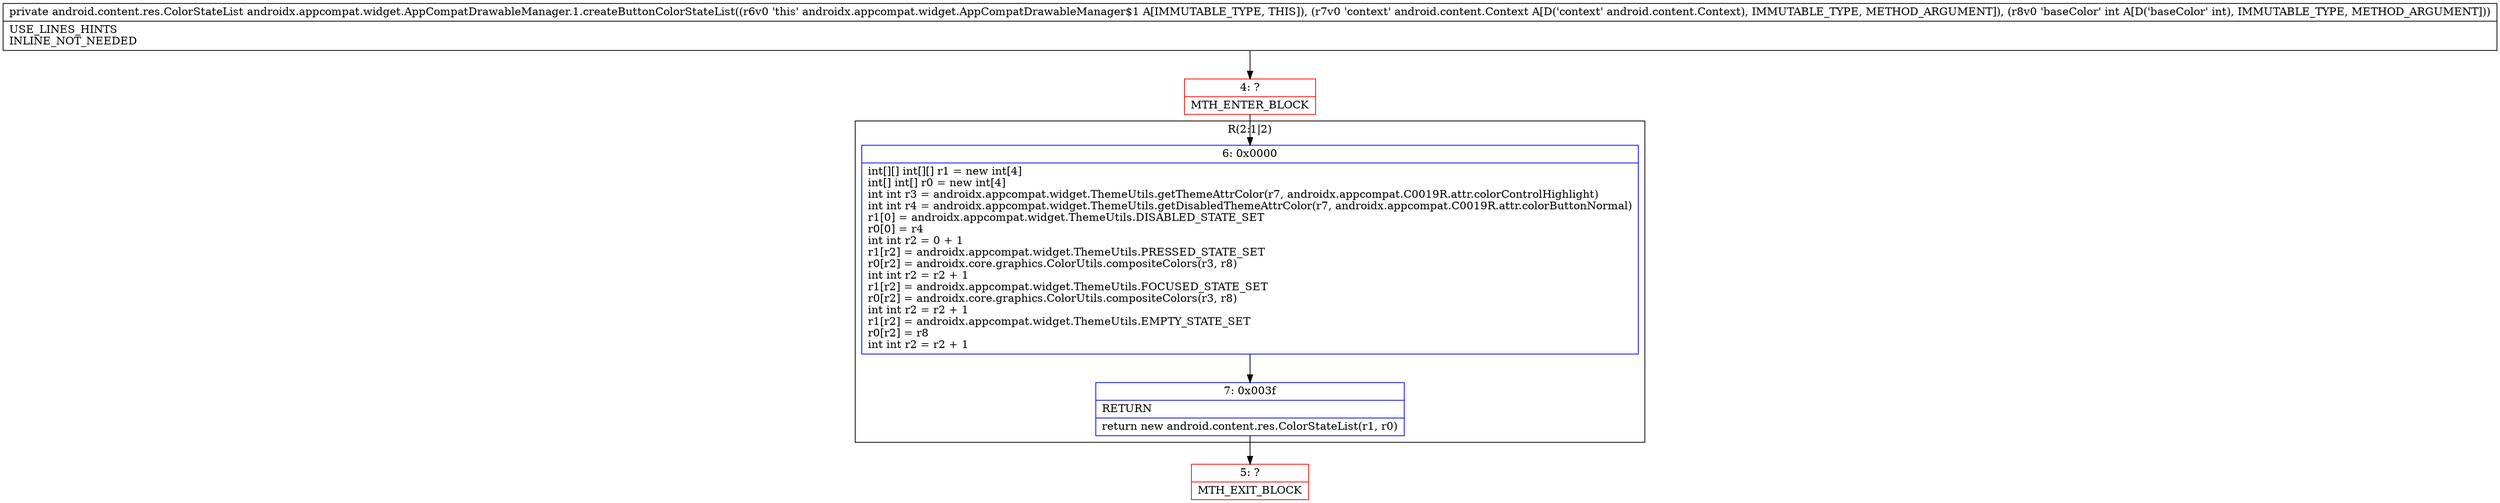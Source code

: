 digraph "CFG forandroidx.appcompat.widget.AppCompatDrawableManager.1.createButtonColorStateList(Landroid\/content\/Context;I)Landroid\/content\/res\/ColorStateList;" {
subgraph cluster_Region_553833786 {
label = "R(2:1|2)";
node [shape=record,color=blue];
Node_6 [shape=record,label="{6\:\ 0x0000|int[][] int[][] r1 = new int[4]\lint[] int[] r0 = new int[4]\lint int r3 = androidx.appcompat.widget.ThemeUtils.getThemeAttrColor(r7, androidx.appcompat.C0019R.attr.colorControlHighlight)\lint int r4 = androidx.appcompat.widget.ThemeUtils.getDisabledThemeAttrColor(r7, androidx.appcompat.C0019R.attr.colorButtonNormal)\lr1[0] = androidx.appcompat.widget.ThemeUtils.DISABLED_STATE_SET\lr0[0] = r4\lint int r2 = 0 + 1\lr1[r2] = androidx.appcompat.widget.ThemeUtils.PRESSED_STATE_SET\lr0[r2] = androidx.core.graphics.ColorUtils.compositeColors(r3, r8)\lint int r2 = r2 + 1\lr1[r2] = androidx.appcompat.widget.ThemeUtils.FOCUSED_STATE_SET\lr0[r2] = androidx.core.graphics.ColorUtils.compositeColors(r3, r8)\lint int r2 = r2 + 1\lr1[r2] = androidx.appcompat.widget.ThemeUtils.EMPTY_STATE_SET\lr0[r2] = r8\lint int r2 = r2 + 1\l}"];
Node_7 [shape=record,label="{7\:\ 0x003f|RETURN\l|return new android.content.res.ColorStateList(r1, r0)\l}"];
}
Node_4 [shape=record,color=red,label="{4\:\ ?|MTH_ENTER_BLOCK\l}"];
Node_5 [shape=record,color=red,label="{5\:\ ?|MTH_EXIT_BLOCK\l}"];
MethodNode[shape=record,label="{private android.content.res.ColorStateList androidx.appcompat.widget.AppCompatDrawableManager.1.createButtonColorStateList((r6v0 'this' androidx.appcompat.widget.AppCompatDrawableManager$1 A[IMMUTABLE_TYPE, THIS]), (r7v0 'context' android.content.Context A[D('context' android.content.Context), IMMUTABLE_TYPE, METHOD_ARGUMENT]), (r8v0 'baseColor' int A[D('baseColor' int), IMMUTABLE_TYPE, METHOD_ARGUMENT]))  | USE_LINES_HINTS\lINLINE_NOT_NEEDED\l}"];
MethodNode -> Node_4;Node_6 -> Node_7;
Node_7 -> Node_5;
Node_4 -> Node_6;
}

